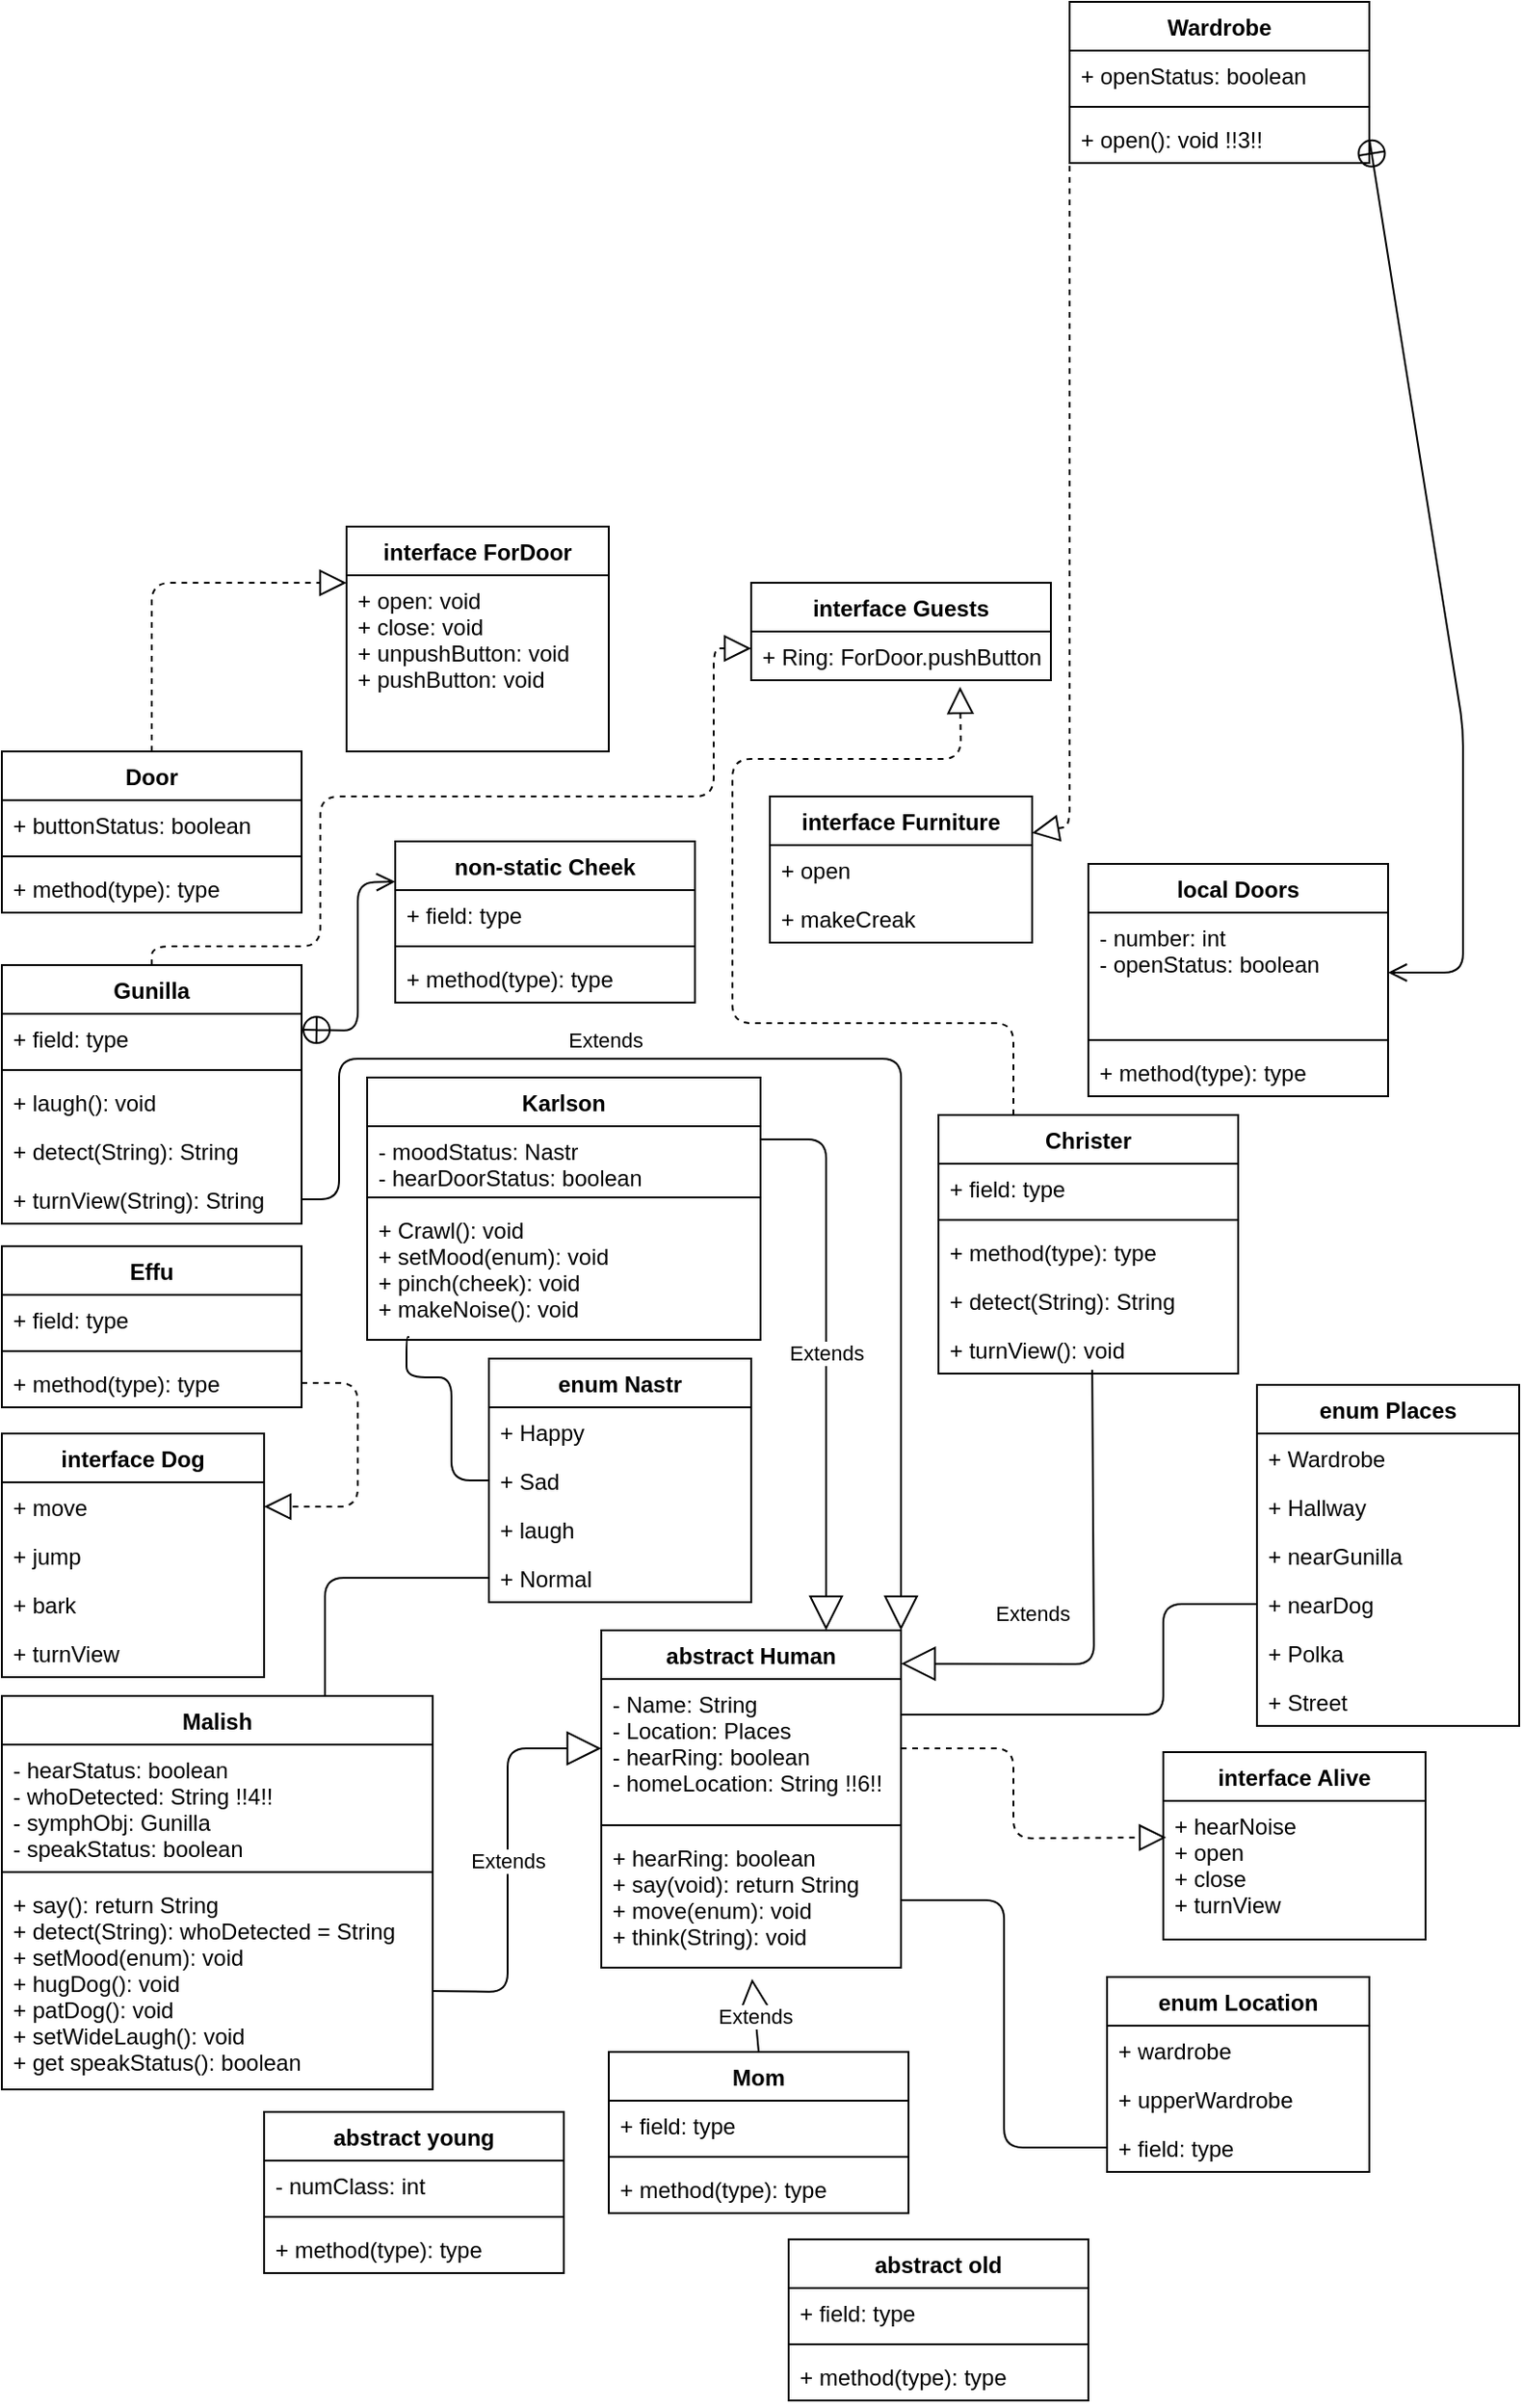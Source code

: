 <mxfile version="14.4.9" type="github">
  <diagram id="C5RBs43oDa-KdzZeNtuy" name="Page-1">
    <mxGraphModel dx="1078" dy="1822" grid="1" gridSize="10" guides="1" tooltips="1" connect="1" arrows="1" fold="1" page="1" pageScale="1" pageWidth="827" pageHeight="1169" math="0" shadow="0">
      <root>
        <mxCell id="WIyWlLk6GJQsqaUBKTNV-0" />
        <mxCell id="WIyWlLk6GJQsqaUBKTNV-1" parent="WIyWlLk6GJQsqaUBKTNV-0" />
        <mxCell id="yLyiOO5jgL0NWsvrxr1y-10" value="Malish" style="swimlane;fontStyle=1;align=center;verticalAlign=top;childLayout=stackLayout;horizontal=1;startSize=26;horizontalStack=0;resizeParent=1;resizeParentMax=0;resizeLast=0;collapsible=1;marginBottom=0;" parent="WIyWlLk6GJQsqaUBKTNV-1" vertex="1">
          <mxGeometry x="10" y="320" width="230" height="210" as="geometry" />
        </mxCell>
        <mxCell id="yLyiOO5jgL0NWsvrxr1y-11" value="- hearStatus: boolean&#xa;- whoDetected: String !!4!!&#xa;- symphObj: Gunilla&#xa;- speakStatus: boolean" style="text;strokeColor=none;fillColor=none;align=left;verticalAlign=top;spacingLeft=4;spacingRight=4;overflow=hidden;rotatable=0;points=[[0,0.5],[1,0.5]];portConstraint=eastwest;" parent="yLyiOO5jgL0NWsvrxr1y-10" vertex="1">
          <mxGeometry y="26" width="230" height="64" as="geometry" />
        </mxCell>
        <mxCell id="yLyiOO5jgL0NWsvrxr1y-12" value="" style="line;strokeWidth=1;fillColor=none;align=left;verticalAlign=middle;spacingTop=-1;spacingLeft=3;spacingRight=3;rotatable=0;labelPosition=right;points=[];portConstraint=eastwest;" parent="yLyiOO5jgL0NWsvrxr1y-10" vertex="1">
          <mxGeometry y="90" width="230" height="8" as="geometry" />
        </mxCell>
        <mxCell id="yLyiOO5jgL0NWsvrxr1y-13" value="+ say(): return String&#xa;+ detect(String): whoDetected = String&#xa;+ setMood(enum): void&#xa;+ hugDog(): void&#xa;+ patDog(): void&#xa;+ setWideLaugh(): void&#xa;+ get speakStatus(): boolean" style="text;strokeColor=none;fillColor=none;align=left;verticalAlign=top;spacingLeft=4;spacingRight=4;overflow=hidden;rotatable=0;points=[[0,0.5],[1,0.5]];portConstraint=eastwest;" parent="yLyiOO5jgL0NWsvrxr1y-10" vertex="1">
          <mxGeometry y="98" width="230" height="112" as="geometry" />
        </mxCell>
        <mxCell id="yLyiOO5jgL0NWsvrxr1y-14" value="Karlson" style="swimlane;fontStyle=1;align=center;verticalAlign=top;childLayout=stackLayout;horizontal=1;startSize=26;horizontalStack=0;resizeParent=1;resizeParentMax=0;resizeLast=0;collapsible=1;marginBottom=0;" parent="WIyWlLk6GJQsqaUBKTNV-1" vertex="1">
          <mxGeometry x="205" y="-10" width="210" height="140" as="geometry" />
        </mxCell>
        <mxCell id="yLyiOO5jgL0NWsvrxr1y-15" value="- moodStatus: Nastr&#xa;- hearDoorStatus: boolean" style="text;strokeColor=none;fillColor=none;align=left;verticalAlign=top;spacingLeft=4;spacingRight=4;overflow=hidden;rotatable=0;points=[[0,0.5],[1,0.5]];portConstraint=eastwest;" parent="yLyiOO5jgL0NWsvrxr1y-14" vertex="1">
          <mxGeometry y="26" width="210" height="34" as="geometry" />
        </mxCell>
        <mxCell id="yLyiOO5jgL0NWsvrxr1y-16" value="" style="line;strokeWidth=1;fillColor=none;align=left;verticalAlign=middle;spacingTop=-1;spacingLeft=3;spacingRight=3;rotatable=0;labelPosition=right;points=[];portConstraint=eastwest;" parent="yLyiOO5jgL0NWsvrxr1y-14" vertex="1">
          <mxGeometry y="60" width="210" height="8" as="geometry" />
        </mxCell>
        <mxCell id="yLyiOO5jgL0NWsvrxr1y-17" value="+ Crawl(): void&#xa;+ setMood(enum): void&#xa;+ pinch(cheek): void&#xa;+ makeNoise(): void" style="text;strokeColor=none;fillColor=none;align=left;verticalAlign=top;spacingLeft=4;spacingRight=4;overflow=hidden;rotatable=0;points=[[0,0.5],[1,0.5]];portConstraint=eastwest;" parent="yLyiOO5jgL0NWsvrxr1y-14" vertex="1">
          <mxGeometry y="68" width="210" height="72" as="geometry" />
        </mxCell>
        <mxCell id="yLyiOO5jgL0NWsvrxr1y-18" value="enum Places" style="swimlane;fontStyle=1;childLayout=stackLayout;horizontal=1;startSize=26;fillColor=none;horizontalStack=0;resizeParent=1;resizeParentMax=0;resizeLast=0;collapsible=1;marginBottom=0;" parent="WIyWlLk6GJQsqaUBKTNV-1" vertex="1">
          <mxGeometry x="680" y="154" width="140" height="182" as="geometry" />
        </mxCell>
        <mxCell id="yLyiOO5jgL0NWsvrxr1y-19" value="+ Wardrobe" style="text;strokeColor=none;fillColor=none;align=left;verticalAlign=top;spacingLeft=4;spacingRight=4;overflow=hidden;rotatable=0;points=[[0,0.5],[1,0.5]];portConstraint=eastwest;" parent="yLyiOO5jgL0NWsvrxr1y-18" vertex="1">
          <mxGeometry y="26" width="140" height="26" as="geometry" />
        </mxCell>
        <mxCell id="Pf3YUpGVRyEl7sNkMcrn-45" value="+ Hallway" style="text;strokeColor=none;fillColor=none;align=left;verticalAlign=top;spacingLeft=4;spacingRight=4;overflow=hidden;rotatable=0;points=[[0,0.5],[1,0.5]];portConstraint=eastwest;" parent="yLyiOO5jgL0NWsvrxr1y-18" vertex="1">
          <mxGeometry y="52" width="140" height="26" as="geometry" />
        </mxCell>
        <mxCell id="Pf3YUpGVRyEl7sNkMcrn-55" value="+ nearGunilla" style="text;strokeColor=none;fillColor=none;align=left;verticalAlign=top;spacingLeft=4;spacingRight=4;overflow=hidden;rotatable=0;points=[[0,0.5],[1,0.5]];portConstraint=eastwest;" parent="yLyiOO5jgL0NWsvrxr1y-18" vertex="1">
          <mxGeometry y="78" width="140" height="26" as="geometry" />
        </mxCell>
        <mxCell id="Pf3YUpGVRyEl7sNkMcrn-63" value="+ nearDog" style="text;strokeColor=none;fillColor=none;align=left;verticalAlign=top;spacingLeft=4;spacingRight=4;overflow=hidden;rotatable=0;points=[[0,0.5],[1,0.5]];portConstraint=eastwest;" parent="yLyiOO5jgL0NWsvrxr1y-18" vertex="1">
          <mxGeometry y="104" width="140" height="26" as="geometry" />
        </mxCell>
        <mxCell id="yLyiOO5jgL0NWsvrxr1y-20" value="+ Polka" style="text;strokeColor=none;fillColor=none;align=left;verticalAlign=top;spacingLeft=4;spacingRight=4;overflow=hidden;rotatable=0;points=[[0,0.5],[1,0.5]];portConstraint=eastwest;" parent="yLyiOO5jgL0NWsvrxr1y-18" vertex="1">
          <mxGeometry y="130" width="140" height="26" as="geometry" />
        </mxCell>
        <mxCell id="yLyiOO5jgL0NWsvrxr1y-21" value="+ Street" style="text;strokeColor=none;fillColor=none;align=left;verticalAlign=top;spacingLeft=4;spacingRight=4;overflow=hidden;rotatable=0;points=[[0,0.5],[1,0.5]];portConstraint=eastwest;" parent="yLyiOO5jgL0NWsvrxr1y-18" vertex="1">
          <mxGeometry y="156" width="140" height="26" as="geometry" />
        </mxCell>
        <mxCell id="yLyiOO5jgL0NWsvrxr1y-25" value="" style="endArrow=none;html=1;edgeStyle=orthogonalEdgeStyle;exitX=0;exitY=0.5;exitDx=0;exitDy=0;" parent="WIyWlLk6GJQsqaUBKTNV-1" source="Pf3YUpGVRyEl7sNkMcrn-63" edge="1">
          <mxGeometry relative="1" as="geometry">
            <mxPoint x="330" y="340" as="sourcePoint" />
            <mxPoint x="490" y="330" as="targetPoint" />
            <Array as="points">
              <mxPoint x="630" y="271" />
              <mxPoint x="630" y="330" />
            </Array>
          </mxGeometry>
        </mxCell>
        <mxCell id="yLyiOO5jgL0NWsvrxr1y-30" value="Extends" style="endArrow=block;endSize=16;endFill=0;html=1;exitX=1;exitY=0.75;exitDx=0;exitDy=0;entryX=0;entryY=0.5;entryDx=0;entryDy=0;" parent="WIyWlLk6GJQsqaUBKTNV-1" source="yLyiOO5jgL0NWsvrxr1y-10" target="Pf3YUpGVRyEl7sNkMcrn-26" edge="1">
          <mxGeometry width="160" relative="1" as="geometry">
            <mxPoint x="410" y="380" as="sourcePoint" />
            <mxPoint x="330.48" y="388" as="targetPoint" />
            <Array as="points">
              <mxPoint x="280" y="478" />
              <mxPoint x="280" y="348" />
            </Array>
          </mxGeometry>
        </mxCell>
        <mxCell id="yLyiOO5jgL0NWsvrxr1y-31" value="Extends" style="endArrow=block;endSize=16;endFill=0;html=1;exitX=1.002;exitY=0.206;exitDx=0;exitDy=0;exitPerimeter=0;entryX=0.75;entryY=0;entryDx=0;entryDy=0;" parent="WIyWlLk6GJQsqaUBKTNV-1" source="yLyiOO5jgL0NWsvrxr1y-15" target="Pf3YUpGVRyEl7sNkMcrn-25" edge="1">
          <mxGeometry width="160" relative="1" as="geometry">
            <mxPoint x="410" y="380" as="sourcePoint" />
            <mxPoint x="482" y="280" as="targetPoint" />
            <Array as="points">
              <mxPoint x="450" y="23" />
              <mxPoint x="450" y="230" />
            </Array>
          </mxGeometry>
        </mxCell>
        <mxCell id="yLyiOO5jgL0NWsvrxr1y-32" value="interface Alive" style="swimlane;fontStyle=1;childLayout=stackLayout;horizontal=1;startSize=26;fillColor=none;horizontalStack=0;resizeParent=1;resizeParentMax=0;resizeLast=0;collapsible=1;marginBottom=0;" parent="WIyWlLk6GJQsqaUBKTNV-1" vertex="1">
          <mxGeometry x="630" y="350" width="140" height="100" as="geometry" />
        </mxCell>
        <mxCell id="yLyiOO5jgL0NWsvrxr1y-33" value="+ hearNoise&#xa;+ open&#xa;+ close&#xa;+ turnView" style="text;strokeColor=none;fillColor=none;align=left;verticalAlign=top;spacingLeft=4;spacingRight=4;overflow=hidden;rotatable=0;points=[[0,0.5],[1,0.5]];portConstraint=eastwest;" parent="yLyiOO5jgL0NWsvrxr1y-32" vertex="1">
          <mxGeometry y="26" width="140" height="74" as="geometry" />
        </mxCell>
        <mxCell id="yLyiOO5jgL0NWsvrxr1y-36" value="" style="endArrow=block;dashed=1;endFill=0;endSize=12;html=1;entryX=0.011;entryY=0.264;entryDx=0;entryDy=0;exitX=1;exitY=0.5;exitDx=0;exitDy=0;entryPerimeter=0;" parent="WIyWlLk6GJQsqaUBKTNV-1" source="Pf3YUpGVRyEl7sNkMcrn-26" target="yLyiOO5jgL0NWsvrxr1y-33" edge="1">
          <mxGeometry width="160" relative="1" as="geometry">
            <mxPoint x="489.04" y="386.964" as="sourcePoint" />
            <mxPoint x="640" y="414.956" as="targetPoint" />
            <Array as="points">
              <mxPoint x="550" y="348" />
              <mxPoint x="550" y="396" />
            </Array>
          </mxGeometry>
        </mxCell>
        <mxCell id="yLyiOO5jgL0NWsvrxr1y-37" value="Wardrobe" style="swimlane;fontStyle=1;align=center;verticalAlign=top;childLayout=stackLayout;horizontal=1;startSize=26;horizontalStack=0;resizeParent=1;resizeParentMax=0;resizeLast=0;collapsible=1;marginBottom=0;" parent="WIyWlLk6GJQsqaUBKTNV-1" vertex="1">
          <mxGeometry x="580" y="-584" width="160" height="86" as="geometry" />
        </mxCell>
        <mxCell id="yLyiOO5jgL0NWsvrxr1y-38" value="+ openStatus: boolean&#xa;" style="text;strokeColor=none;fillColor=none;align=left;verticalAlign=top;spacingLeft=4;spacingRight=4;overflow=hidden;rotatable=0;points=[[0,0.5],[1,0.5]];portConstraint=eastwest;" parent="yLyiOO5jgL0NWsvrxr1y-37" vertex="1">
          <mxGeometry y="26" width="160" height="26" as="geometry" />
        </mxCell>
        <mxCell id="yLyiOO5jgL0NWsvrxr1y-39" value="" style="line;strokeWidth=1;fillColor=none;align=left;verticalAlign=middle;spacingTop=-1;spacingLeft=3;spacingRight=3;rotatable=0;labelPosition=right;points=[];portConstraint=eastwest;" parent="yLyiOO5jgL0NWsvrxr1y-37" vertex="1">
          <mxGeometry y="52" width="160" height="8" as="geometry" />
        </mxCell>
        <mxCell id="yLyiOO5jgL0NWsvrxr1y-40" value="+ open(): void !!3!!" style="text;strokeColor=none;fillColor=none;align=left;verticalAlign=top;spacingLeft=4;spacingRight=4;overflow=hidden;rotatable=0;points=[[0,0.5],[1,0.5]];portConstraint=eastwest;" parent="yLyiOO5jgL0NWsvrxr1y-37" vertex="1">
          <mxGeometry y="60" width="160" height="26" as="geometry" />
        </mxCell>
        <mxCell id="yLyiOO5jgL0NWsvrxr1y-41" value="local Doors" style="swimlane;fontStyle=1;align=center;verticalAlign=top;childLayout=stackLayout;horizontal=1;startSize=26;horizontalStack=0;resizeParent=1;resizeParentMax=0;resizeLast=0;collapsible=1;marginBottom=0;" parent="WIyWlLk6GJQsqaUBKTNV-1" vertex="1">
          <mxGeometry x="590" y="-124" width="160" height="124" as="geometry" />
        </mxCell>
        <mxCell id="yLyiOO5jgL0NWsvrxr1y-42" value="- number: int&#xa;- openStatus: boolean" style="text;strokeColor=none;fillColor=none;align=left;verticalAlign=top;spacingLeft=4;spacingRight=4;overflow=hidden;rotatable=0;points=[[0,0.5],[1,0.5]];portConstraint=eastwest;" parent="yLyiOO5jgL0NWsvrxr1y-41" vertex="1">
          <mxGeometry y="26" width="160" height="64" as="geometry" />
        </mxCell>
        <mxCell id="yLyiOO5jgL0NWsvrxr1y-43" value="" style="line;strokeWidth=1;fillColor=none;align=left;verticalAlign=middle;spacingTop=-1;spacingLeft=3;spacingRight=3;rotatable=0;labelPosition=right;points=[];portConstraint=eastwest;" parent="yLyiOO5jgL0NWsvrxr1y-41" vertex="1">
          <mxGeometry y="90" width="160" height="8" as="geometry" />
        </mxCell>
        <mxCell id="yLyiOO5jgL0NWsvrxr1y-44" value="+ method(type): type" style="text;strokeColor=none;fillColor=none;align=left;verticalAlign=top;spacingLeft=4;spacingRight=4;overflow=hidden;rotatable=0;points=[[0,0.5],[1,0.5]];portConstraint=eastwest;" parent="yLyiOO5jgL0NWsvrxr1y-41" vertex="1">
          <mxGeometry y="98" width="160" height="26" as="geometry" />
        </mxCell>
        <mxCell id="yLyiOO5jgL0NWsvrxr1y-46" value="interface Furniture" style="swimlane;fontStyle=1;childLayout=stackLayout;horizontal=1;startSize=26;fillColor=none;horizontalStack=0;resizeParent=1;resizeParentMax=0;resizeLast=0;collapsible=1;marginBottom=0;" parent="WIyWlLk6GJQsqaUBKTNV-1" vertex="1">
          <mxGeometry x="420" y="-160" width="140" height="78" as="geometry" />
        </mxCell>
        <mxCell id="yLyiOO5jgL0NWsvrxr1y-47" value="+ open" style="text;strokeColor=none;fillColor=none;align=left;verticalAlign=top;spacingLeft=4;spacingRight=4;overflow=hidden;rotatable=0;points=[[0,0.5],[1,0.5]];portConstraint=eastwest;" parent="yLyiOO5jgL0NWsvrxr1y-46" vertex="1">
          <mxGeometry y="26" width="140" height="26" as="geometry" />
        </mxCell>
        <mxCell id="yLyiOO5jgL0NWsvrxr1y-48" value="+ makeCreak" style="text;strokeColor=none;fillColor=none;align=left;verticalAlign=top;spacingLeft=4;spacingRight=4;overflow=hidden;rotatable=0;points=[[0,0.5],[1,0.5]];portConstraint=eastwest;" parent="yLyiOO5jgL0NWsvrxr1y-46" vertex="1">
          <mxGeometry y="52" width="140" height="26" as="geometry" />
        </mxCell>
        <mxCell id="yLyiOO5jgL0NWsvrxr1y-51" value="" style="endArrow=block;dashed=1;endFill=0;endSize=12;html=1;exitX=0;exitY=0.25;exitDx=0;exitDy=0;entryX=1;entryY=0.25;entryDx=0;entryDy=0;" parent="WIyWlLk6GJQsqaUBKTNV-1" source="yLyiOO5jgL0NWsvrxr1y-37" target="yLyiOO5jgL0NWsvrxr1y-46" edge="1">
          <mxGeometry width="160" relative="1" as="geometry">
            <mxPoint x="420" y="580" as="sourcePoint" />
            <mxPoint x="580" y="580" as="targetPoint" />
            <Array as="points">
              <mxPoint x="580" y="-248" />
              <mxPoint x="580" y="-144" />
            </Array>
          </mxGeometry>
        </mxCell>
        <mxCell id="yLyiOO5jgL0NWsvrxr1y-53" value="interface ForDoor" style="swimlane;fontStyle=1;childLayout=stackLayout;horizontal=1;startSize=26;fillColor=none;horizontalStack=0;resizeParent=1;resizeParentMax=0;resizeLast=0;collapsible=1;marginBottom=0;" parent="WIyWlLk6GJQsqaUBKTNV-1" vertex="1">
          <mxGeometry x="194" y="-304" width="140" height="120" as="geometry" />
        </mxCell>
        <mxCell id="yLyiOO5jgL0NWsvrxr1y-56" value="+ open: void&#xa;+ close: void&#xa;+ unpushButton: void&#xa;+ pushButton: void" style="text;strokeColor=none;fillColor=none;align=left;verticalAlign=top;spacingLeft=4;spacingRight=4;overflow=hidden;rotatable=0;points=[[0,0.5],[1,0.5]];portConstraint=eastwest;" parent="yLyiOO5jgL0NWsvrxr1y-53" vertex="1">
          <mxGeometry y="26" width="140" height="94" as="geometry" />
        </mxCell>
        <mxCell id="yLyiOO5jgL0NWsvrxr1y-57" value="Door" style="swimlane;fontStyle=1;align=center;verticalAlign=top;childLayout=stackLayout;horizontal=1;startSize=26;horizontalStack=0;resizeParent=1;resizeParentMax=0;resizeLast=0;collapsible=1;marginBottom=0;" parent="WIyWlLk6GJQsqaUBKTNV-1" vertex="1">
          <mxGeometry x="10" y="-184" width="160" height="86" as="geometry" />
        </mxCell>
        <mxCell id="yLyiOO5jgL0NWsvrxr1y-58" value="+ buttonStatus: boolean" style="text;strokeColor=none;fillColor=none;align=left;verticalAlign=top;spacingLeft=4;spacingRight=4;overflow=hidden;rotatable=0;points=[[0,0.5],[1,0.5]];portConstraint=eastwest;" parent="yLyiOO5jgL0NWsvrxr1y-57" vertex="1">
          <mxGeometry y="26" width="160" height="26" as="geometry" />
        </mxCell>
        <mxCell id="yLyiOO5jgL0NWsvrxr1y-59" value="" style="line;strokeWidth=1;fillColor=none;align=left;verticalAlign=middle;spacingTop=-1;spacingLeft=3;spacingRight=3;rotatable=0;labelPosition=right;points=[];portConstraint=eastwest;" parent="yLyiOO5jgL0NWsvrxr1y-57" vertex="1">
          <mxGeometry y="52" width="160" height="8" as="geometry" />
        </mxCell>
        <mxCell id="yLyiOO5jgL0NWsvrxr1y-60" value="+ method(type): type" style="text;strokeColor=none;fillColor=none;align=left;verticalAlign=top;spacingLeft=4;spacingRight=4;overflow=hidden;rotatable=0;points=[[0,0.5],[1,0.5]];portConstraint=eastwest;" parent="yLyiOO5jgL0NWsvrxr1y-57" vertex="1">
          <mxGeometry y="60" width="160" height="26" as="geometry" />
        </mxCell>
        <mxCell id="yLyiOO5jgL0NWsvrxr1y-62" value="enum Nastr" style="swimlane;fontStyle=1;childLayout=stackLayout;horizontal=1;startSize=26;fillColor=none;horizontalStack=0;resizeParent=1;resizeParentMax=0;resizeLast=0;collapsible=1;marginBottom=0;" parent="WIyWlLk6GJQsqaUBKTNV-1" vertex="1">
          <mxGeometry x="270" y="140" width="140" height="130" as="geometry" />
        </mxCell>
        <mxCell id="yLyiOO5jgL0NWsvrxr1y-63" value="+ Happy" style="text;strokeColor=none;fillColor=none;align=left;verticalAlign=top;spacingLeft=4;spacingRight=4;overflow=hidden;rotatable=0;points=[[0,0.5],[1,0.5]];portConstraint=eastwest;" parent="yLyiOO5jgL0NWsvrxr1y-62" vertex="1">
          <mxGeometry y="26" width="140" height="26" as="geometry" />
        </mxCell>
        <mxCell id="yLyiOO5jgL0NWsvrxr1y-64" value="+ Sad" style="text;strokeColor=none;fillColor=none;align=left;verticalAlign=top;spacingLeft=4;spacingRight=4;overflow=hidden;rotatable=0;points=[[0,0.5],[1,0.5]];portConstraint=eastwest;" parent="yLyiOO5jgL0NWsvrxr1y-62" vertex="1">
          <mxGeometry y="52" width="140" height="26" as="geometry" />
        </mxCell>
        <mxCell id="Pf3YUpGVRyEl7sNkMcrn-51" value="+ laugh" style="text;strokeColor=none;fillColor=none;align=left;verticalAlign=top;spacingLeft=4;spacingRight=4;overflow=hidden;rotatable=0;points=[[0,0.5],[1,0.5]];portConstraint=eastwest;" parent="yLyiOO5jgL0NWsvrxr1y-62" vertex="1">
          <mxGeometry y="78" width="140" height="26" as="geometry" />
        </mxCell>
        <mxCell id="yLyiOO5jgL0NWsvrxr1y-65" value="+ Normal" style="text;strokeColor=none;fillColor=none;align=left;verticalAlign=top;spacingLeft=4;spacingRight=4;overflow=hidden;rotatable=0;points=[[0,0.5],[1,0.5]];portConstraint=eastwest;" parent="yLyiOO5jgL0NWsvrxr1y-62" vertex="1">
          <mxGeometry y="104" width="140" height="26" as="geometry" />
        </mxCell>
        <mxCell id="yLyiOO5jgL0NWsvrxr1y-70" value="Gunilla" style="swimlane;fontStyle=1;align=center;verticalAlign=top;childLayout=stackLayout;horizontal=1;startSize=26;horizontalStack=0;resizeParent=1;resizeParentMax=0;resizeLast=0;collapsible=1;marginBottom=0;" parent="WIyWlLk6GJQsqaUBKTNV-1" vertex="1">
          <mxGeometry x="10" y="-70" width="160" height="138" as="geometry" />
        </mxCell>
        <mxCell id="yLyiOO5jgL0NWsvrxr1y-71" value="+ field: type" style="text;strokeColor=none;fillColor=none;align=left;verticalAlign=top;spacingLeft=4;spacingRight=4;overflow=hidden;rotatable=0;points=[[0,0.5],[1,0.5]];portConstraint=eastwest;" parent="yLyiOO5jgL0NWsvrxr1y-70" vertex="1">
          <mxGeometry y="26" width="160" height="26" as="geometry" />
        </mxCell>
        <mxCell id="yLyiOO5jgL0NWsvrxr1y-72" value="" style="line;strokeWidth=1;fillColor=none;align=left;verticalAlign=middle;spacingTop=-1;spacingLeft=3;spacingRight=3;rotatable=0;labelPosition=right;points=[];portConstraint=eastwest;" parent="yLyiOO5jgL0NWsvrxr1y-70" vertex="1">
          <mxGeometry y="52" width="160" height="8" as="geometry" />
        </mxCell>
        <mxCell id="Pf3YUpGVRyEl7sNkMcrn-66" value="+ laugh(): void" style="text;strokeColor=none;fillColor=none;align=left;verticalAlign=top;spacingLeft=4;spacingRight=4;overflow=hidden;rotatable=0;points=[[0,0.5],[1,0.5]];portConstraint=eastwest;" parent="yLyiOO5jgL0NWsvrxr1y-70" vertex="1">
          <mxGeometry y="60" width="160" height="26" as="geometry" />
        </mxCell>
        <mxCell id="Pf3YUpGVRyEl7sNkMcrn-65" value="+ detect(String): String" style="text;strokeColor=none;fillColor=none;align=left;verticalAlign=top;spacingLeft=4;spacingRight=4;overflow=hidden;rotatable=0;points=[[0,0.5],[1,0.5]];portConstraint=eastwest;" parent="yLyiOO5jgL0NWsvrxr1y-70" vertex="1">
          <mxGeometry y="86" width="160" height="26" as="geometry" />
        </mxCell>
        <mxCell id="yLyiOO5jgL0NWsvrxr1y-73" value="+ turnView(String): String" style="text;strokeColor=none;fillColor=none;align=left;verticalAlign=top;spacingLeft=4;spacingRight=4;overflow=hidden;rotatable=0;points=[[0,0.5],[1,0.5]];portConstraint=eastwest;" parent="yLyiOO5jgL0NWsvrxr1y-70" vertex="1">
          <mxGeometry y="112" width="160" height="26" as="geometry" />
        </mxCell>
        <mxCell id="yLyiOO5jgL0NWsvrxr1y-74" value="Christer" style="swimlane;fontStyle=1;align=center;verticalAlign=top;childLayout=stackLayout;horizontal=1;startSize=26;horizontalStack=0;resizeParent=1;resizeParentMax=0;resizeLast=0;collapsible=1;marginBottom=0;" parent="WIyWlLk6GJQsqaUBKTNV-1" vertex="1">
          <mxGeometry x="510" y="10" width="160" height="138" as="geometry" />
        </mxCell>
        <mxCell id="yLyiOO5jgL0NWsvrxr1y-75" value="+ field: type" style="text;strokeColor=none;fillColor=none;align=left;verticalAlign=top;spacingLeft=4;spacingRight=4;overflow=hidden;rotatable=0;points=[[0,0.5],[1,0.5]];portConstraint=eastwest;" parent="yLyiOO5jgL0NWsvrxr1y-74" vertex="1">
          <mxGeometry y="26" width="160" height="26" as="geometry" />
        </mxCell>
        <mxCell id="yLyiOO5jgL0NWsvrxr1y-76" value="" style="line;strokeWidth=1;fillColor=none;align=left;verticalAlign=middle;spacingTop=-1;spacingLeft=3;spacingRight=3;rotatable=0;labelPosition=right;points=[];portConstraint=eastwest;" parent="yLyiOO5jgL0NWsvrxr1y-74" vertex="1">
          <mxGeometry y="52" width="160" height="8" as="geometry" />
        </mxCell>
        <mxCell id="yLyiOO5jgL0NWsvrxr1y-77" value="+ method(type): type" style="text;strokeColor=none;fillColor=none;align=left;verticalAlign=top;spacingLeft=4;spacingRight=4;overflow=hidden;rotatable=0;points=[[0,0.5],[1,0.5]];portConstraint=eastwest;" parent="yLyiOO5jgL0NWsvrxr1y-74" vertex="1">
          <mxGeometry y="60" width="160" height="26" as="geometry" />
        </mxCell>
        <mxCell id="Pf3YUpGVRyEl7sNkMcrn-67" value="+ detect(String): String" style="text;strokeColor=none;fillColor=none;align=left;verticalAlign=top;spacingLeft=4;spacingRight=4;overflow=hidden;rotatable=0;points=[[0,0.5],[1,0.5]];portConstraint=eastwest;" parent="yLyiOO5jgL0NWsvrxr1y-74" vertex="1">
          <mxGeometry y="86" width="160" height="26" as="geometry" />
        </mxCell>
        <mxCell id="Pf3YUpGVRyEl7sNkMcrn-64" value="+ turnView(): void&#xa;" style="text;strokeColor=none;fillColor=none;align=left;verticalAlign=top;spacingLeft=4;spacingRight=4;overflow=hidden;rotatable=0;points=[[0,0.5],[1,0.5]];portConstraint=eastwest;" parent="yLyiOO5jgL0NWsvrxr1y-74" vertex="1">
          <mxGeometry y="112" width="160" height="26" as="geometry" />
        </mxCell>
        <mxCell id="yLyiOO5jgL0NWsvrxr1y-78" value="Extends" style="endArrow=block;endSize=16;endFill=0;html=1;entryX=1;entryY=-0.111;entryDx=0;entryDy=0;entryPerimeter=0;exitX=0.513;exitY=0.923;exitDx=0;exitDy=0;exitPerimeter=0;" parent="WIyWlLk6GJQsqaUBKTNV-1" source="Pf3YUpGVRyEl7sNkMcrn-64" target="Pf3YUpGVRyEl7sNkMcrn-26" edge="1">
          <mxGeometry x="-0.004" y="-33" width="160" relative="1" as="geometry">
            <mxPoint x="593" y="120" as="sourcePoint" />
            <mxPoint x="490" y="312.002" as="targetPoint" />
            <Array as="points">
              <mxPoint x="593" y="303" />
            </Array>
            <mxPoint as="offset" />
          </mxGeometry>
        </mxCell>
        <mxCell id="yLyiOO5jgL0NWsvrxr1y-79" value="Extends" style="endArrow=block;endSize=16;endFill=0;html=1;exitX=1;exitY=0.5;exitDx=0;exitDy=0;entryX=1;entryY=0;entryDx=0;entryDy=0;" parent="WIyWlLk6GJQsqaUBKTNV-1" source="yLyiOO5jgL0NWsvrxr1y-73" target="Pf3YUpGVRyEl7sNkMcrn-25" edge="1">
          <mxGeometry x="-0.323" y="10" width="160" relative="1" as="geometry">
            <mxPoint x="380" y="250" as="sourcePoint" />
            <mxPoint x="330" y="303" as="targetPoint" />
            <Array as="points">
              <mxPoint x="190" y="55" />
              <mxPoint x="190" y="-20" />
              <mxPoint x="490" y="-20" />
            </Array>
            <mxPoint as="offset" />
          </mxGeometry>
        </mxCell>
        <mxCell id="yLyiOO5jgL0NWsvrxr1y-80" value="" style="endArrow=block;dashed=1;endFill=0;endSize=12;html=1;exitX=0.5;exitY=0;exitDx=0;exitDy=0;entryX=0;entryY=0.25;entryDx=0;entryDy=0;" parent="WIyWlLk6GJQsqaUBKTNV-1" source="yLyiOO5jgL0NWsvrxr1y-57" target="yLyiOO5jgL0NWsvrxr1y-53" edge="1">
          <mxGeometry width="160" relative="1" as="geometry">
            <mxPoint x="380" y="70" as="sourcePoint" />
            <mxPoint x="540" y="70" as="targetPoint" />
            <Array as="points">
              <mxPoint x="90" y="-274" />
            </Array>
          </mxGeometry>
        </mxCell>
        <mxCell id="yLyiOO5jgL0NWsvrxr1y-81" value="" style="endArrow=block;dashed=1;endFill=0;endSize=12;html=1;exitX=0.5;exitY=0;exitDx=0;exitDy=0;entryX=0;entryY=0.5;entryDx=0;entryDy=0;" parent="WIyWlLk6GJQsqaUBKTNV-1" source="yLyiOO5jgL0NWsvrxr1y-70" edge="1">
          <mxGeometry width="160" relative="1" as="geometry">
            <mxPoint x="380" y="120" as="sourcePoint" />
            <mxPoint x="410" y="-239" as="targetPoint" />
            <Array as="points">
              <mxPoint x="90" y="-80" />
              <mxPoint x="180" y="-80" />
              <mxPoint x="180" y="-160" />
              <mxPoint x="390" y="-160" />
              <mxPoint x="390" y="-239" />
            </Array>
          </mxGeometry>
        </mxCell>
        <mxCell id="yLyiOO5jgL0NWsvrxr1y-82" value="" style="endArrow=block;dashed=1;endFill=0;endSize=12;html=1;exitX=0.25;exitY=0;exitDx=0;exitDy=0;entryX=0.697;entryY=1.135;entryDx=0;entryDy=0;entryPerimeter=0;" parent="WIyWlLk6GJQsqaUBKTNV-1" source="yLyiOO5jgL0NWsvrxr1y-74" target="Pf3YUpGVRyEl7sNkMcrn-11" edge="1">
          <mxGeometry width="160" relative="1" as="geometry">
            <mxPoint x="380" y="120" as="sourcePoint" />
            <mxPoint x="527.12" y="-223.01" as="targetPoint" />
            <Array as="points">
              <mxPoint x="550" y="-39" />
              <mxPoint x="400" y="-39" />
              <mxPoint x="400" y="-180" />
              <mxPoint x="522" y="-180" />
            </Array>
          </mxGeometry>
        </mxCell>
        <mxCell id="yLyiOO5jgL0NWsvrxr1y-83" value="" style="endArrow=none;html=1;edgeStyle=orthogonalEdgeStyle;exitX=0.107;exitY=0.979;exitDx=0;exitDy=0;exitPerimeter=0;entryX=0;entryY=0.5;entryDx=0;entryDy=0;" parent="WIyWlLk6GJQsqaUBKTNV-1" source="yLyiOO5jgL0NWsvrxr1y-17" target="yLyiOO5jgL0NWsvrxr1y-64" edge="1">
          <mxGeometry relative="1" as="geometry">
            <mxPoint x="380" y="220" as="sourcePoint" />
            <mxPoint x="540" y="220" as="targetPoint" />
            <Array as="points">
              <mxPoint x="226" y="129" />
              <mxPoint x="226" y="150" />
              <mxPoint x="250" y="150" />
              <mxPoint x="250" y="205" />
            </Array>
          </mxGeometry>
        </mxCell>
        <mxCell id="Pf3YUpGVRyEl7sNkMcrn-4" value="" style="endArrow=none;html=1;edgeStyle=orthogonalEdgeStyle;exitX=0;exitY=0.5;exitDx=0;exitDy=0;entryX=1;entryY=0.5;entryDx=0;entryDy=0;" parent="WIyWlLk6GJQsqaUBKTNV-1" source="Pf3YUpGVRyEl7sNkMcrn-3" target="Pf3YUpGVRyEl7sNkMcrn-28" edge="1">
          <mxGeometry relative="1" as="geometry">
            <mxPoint x="360" y="-60" as="sourcePoint" />
            <mxPoint x="310" y="20" as="targetPoint" />
          </mxGeometry>
        </mxCell>
        <mxCell id="Pf3YUpGVRyEl7sNkMcrn-10" value="interface Guests" style="swimlane;fontStyle=1;childLayout=stackLayout;horizontal=1;startSize=26;fillColor=none;horizontalStack=0;resizeParent=1;resizeParentMax=0;resizeLast=0;collapsible=1;marginBottom=0;" parent="WIyWlLk6GJQsqaUBKTNV-1" vertex="1">
          <mxGeometry x="410" y="-274" width="160" height="52" as="geometry" />
        </mxCell>
        <mxCell id="Pf3YUpGVRyEl7sNkMcrn-11" value="+ Ring: ForDoor.pushButton" style="text;strokeColor=none;fillColor=none;align=left;verticalAlign=top;spacingLeft=4;spacingRight=4;overflow=hidden;rotatable=0;points=[[0,0.5],[1,0.5]];portConstraint=eastwest;" parent="Pf3YUpGVRyEl7sNkMcrn-10" vertex="1">
          <mxGeometry y="26" width="160" height="26" as="geometry" />
        </mxCell>
        <mxCell id="Pf3YUpGVRyEl7sNkMcrn-19" value="Mom" style="swimlane;fontStyle=1;align=center;verticalAlign=top;childLayout=stackLayout;horizontal=1;startSize=26;horizontalStack=0;resizeParent=1;resizeParentMax=0;resizeLast=0;collapsible=1;marginBottom=0;" parent="WIyWlLk6GJQsqaUBKTNV-1" vertex="1">
          <mxGeometry x="334" y="510" width="160" height="86" as="geometry" />
        </mxCell>
        <mxCell id="Pf3YUpGVRyEl7sNkMcrn-20" value="+ field: type" style="text;strokeColor=none;fillColor=none;align=left;verticalAlign=top;spacingLeft=4;spacingRight=4;overflow=hidden;rotatable=0;points=[[0,0.5],[1,0.5]];portConstraint=eastwest;" parent="Pf3YUpGVRyEl7sNkMcrn-19" vertex="1">
          <mxGeometry y="26" width="160" height="26" as="geometry" />
        </mxCell>
        <mxCell id="Pf3YUpGVRyEl7sNkMcrn-21" value="" style="line;strokeWidth=1;fillColor=none;align=left;verticalAlign=middle;spacingTop=-1;spacingLeft=3;spacingRight=3;rotatable=0;labelPosition=right;points=[];portConstraint=eastwest;" parent="Pf3YUpGVRyEl7sNkMcrn-19" vertex="1">
          <mxGeometry y="52" width="160" height="8" as="geometry" />
        </mxCell>
        <mxCell id="Pf3YUpGVRyEl7sNkMcrn-22" value="+ method(type): type" style="text;strokeColor=none;fillColor=none;align=left;verticalAlign=top;spacingLeft=4;spacingRight=4;overflow=hidden;rotatable=0;points=[[0,0.5],[1,0.5]];portConstraint=eastwest;" parent="Pf3YUpGVRyEl7sNkMcrn-19" vertex="1">
          <mxGeometry y="60" width="160" height="26" as="geometry" />
        </mxCell>
        <mxCell id="Pf3YUpGVRyEl7sNkMcrn-24" value="Extends" style="endArrow=block;endSize=16;endFill=0;html=1;entryX=0.503;entryY=1.083;entryDx=0;entryDy=0;entryPerimeter=0;exitX=0.5;exitY=0;exitDx=0;exitDy=0;" parent="WIyWlLk6GJQsqaUBKTNV-1" source="Pf3YUpGVRyEl7sNkMcrn-19" target="Pf3YUpGVRyEl7sNkMcrn-28" edge="1">
          <mxGeometry width="160" relative="1" as="geometry">
            <mxPoint x="300" y="400" as="sourcePoint" />
            <mxPoint x="412.56" y="444.004" as="targetPoint" />
          </mxGeometry>
        </mxCell>
        <mxCell id="Pf3YUpGVRyEl7sNkMcrn-25" value="abstract Human" style="swimlane;fontStyle=1;align=center;verticalAlign=top;childLayout=stackLayout;horizontal=1;startSize=26;horizontalStack=0;resizeParent=1;resizeParentMax=0;resizeLast=0;collapsible=1;marginBottom=0;" parent="WIyWlLk6GJQsqaUBKTNV-1" vertex="1">
          <mxGeometry x="330" y="285" width="160" height="180" as="geometry" />
        </mxCell>
        <mxCell id="Pf3YUpGVRyEl7sNkMcrn-26" value="- Name: String&#xa;- Location: Places&#xa;- hearRing: boolean&#xa;- homeLocation: String !!6!!" style="text;strokeColor=none;fillColor=none;align=left;verticalAlign=top;spacingLeft=4;spacingRight=4;overflow=hidden;rotatable=0;points=[[0,0.5],[1,0.5]];portConstraint=eastwest;" parent="Pf3YUpGVRyEl7sNkMcrn-25" vertex="1">
          <mxGeometry y="26" width="160" height="74" as="geometry" />
        </mxCell>
        <mxCell id="Pf3YUpGVRyEl7sNkMcrn-27" value="" style="line;strokeWidth=1;fillColor=none;align=left;verticalAlign=middle;spacingTop=-1;spacingLeft=3;spacingRight=3;rotatable=0;labelPosition=right;points=[];portConstraint=eastwest;" parent="Pf3YUpGVRyEl7sNkMcrn-25" vertex="1">
          <mxGeometry y="100" width="160" height="8" as="geometry" />
        </mxCell>
        <mxCell id="Pf3YUpGVRyEl7sNkMcrn-28" value="+ hearRing: boolean&#xa;+ say(void): return String&#xa;+ move(enum): void&#xa;+ think(String): void" style="text;strokeColor=none;fillColor=none;align=left;verticalAlign=top;spacingLeft=4;spacingRight=4;overflow=hidden;rotatable=0;points=[[0,0.5],[1,0.5]];portConstraint=eastwest;" parent="Pf3YUpGVRyEl7sNkMcrn-25" vertex="1">
          <mxGeometry y="108" width="160" height="72" as="geometry" />
        </mxCell>
        <mxCell id="Pf3YUpGVRyEl7sNkMcrn-29" value="abstract young" style="swimlane;fontStyle=1;align=center;verticalAlign=top;childLayout=stackLayout;horizontal=1;startSize=26;horizontalStack=0;resizeParent=1;resizeParentMax=0;resizeLast=0;collapsible=1;marginBottom=0;" parent="WIyWlLk6GJQsqaUBKTNV-1" vertex="1">
          <mxGeometry x="150" y="542" width="160" height="86" as="geometry" />
        </mxCell>
        <mxCell id="Pf3YUpGVRyEl7sNkMcrn-30" value="- numClass: int" style="text;strokeColor=none;fillColor=none;align=left;verticalAlign=top;spacingLeft=4;spacingRight=4;overflow=hidden;rotatable=0;points=[[0,0.5],[1,0.5]];portConstraint=eastwest;" parent="Pf3YUpGVRyEl7sNkMcrn-29" vertex="1">
          <mxGeometry y="26" width="160" height="26" as="geometry" />
        </mxCell>
        <mxCell id="Pf3YUpGVRyEl7sNkMcrn-31" value="" style="line;strokeWidth=1;fillColor=none;align=left;verticalAlign=middle;spacingTop=-1;spacingLeft=3;spacingRight=3;rotatable=0;labelPosition=right;points=[];portConstraint=eastwest;" parent="Pf3YUpGVRyEl7sNkMcrn-29" vertex="1">
          <mxGeometry y="52" width="160" height="8" as="geometry" />
        </mxCell>
        <mxCell id="Pf3YUpGVRyEl7sNkMcrn-32" value="+ method(type): type" style="text;strokeColor=none;fillColor=none;align=left;verticalAlign=top;spacingLeft=4;spacingRight=4;overflow=hidden;rotatable=0;points=[[0,0.5],[1,0.5]];portConstraint=eastwest;" parent="Pf3YUpGVRyEl7sNkMcrn-29" vertex="1">
          <mxGeometry y="60" width="160" height="26" as="geometry" />
        </mxCell>
        <mxCell id="Pf3YUpGVRyEl7sNkMcrn-33" value="abstract old" style="swimlane;fontStyle=1;align=center;verticalAlign=top;childLayout=stackLayout;horizontal=1;startSize=26;horizontalStack=0;resizeParent=1;resizeParentMax=0;resizeLast=0;collapsible=1;marginBottom=0;" parent="WIyWlLk6GJQsqaUBKTNV-1" vertex="1">
          <mxGeometry x="430" y="610" width="160" height="86" as="geometry" />
        </mxCell>
        <mxCell id="Pf3YUpGVRyEl7sNkMcrn-34" value="+ field: type" style="text;strokeColor=none;fillColor=none;align=left;verticalAlign=top;spacingLeft=4;spacingRight=4;overflow=hidden;rotatable=0;points=[[0,0.5],[1,0.5]];portConstraint=eastwest;" parent="Pf3YUpGVRyEl7sNkMcrn-33" vertex="1">
          <mxGeometry y="26" width="160" height="26" as="geometry" />
        </mxCell>
        <mxCell id="Pf3YUpGVRyEl7sNkMcrn-35" value="" style="line;strokeWidth=1;fillColor=none;align=left;verticalAlign=middle;spacingTop=-1;spacingLeft=3;spacingRight=3;rotatable=0;labelPosition=right;points=[];portConstraint=eastwest;" parent="Pf3YUpGVRyEl7sNkMcrn-33" vertex="1">
          <mxGeometry y="52" width="160" height="8" as="geometry" />
        </mxCell>
        <mxCell id="Pf3YUpGVRyEl7sNkMcrn-36" value="+ method(type): type" style="text;strokeColor=none;fillColor=none;align=left;verticalAlign=top;spacingLeft=4;spacingRight=4;overflow=hidden;rotatable=0;points=[[0,0.5],[1,0.5]];portConstraint=eastwest;" parent="Pf3YUpGVRyEl7sNkMcrn-33" vertex="1">
          <mxGeometry y="60" width="160" height="26" as="geometry" />
        </mxCell>
        <mxCell id="Pf3YUpGVRyEl7sNkMcrn-0" value="enum Location" style="swimlane;fontStyle=1;childLayout=stackLayout;horizontal=1;startSize=26;fillColor=none;horizontalStack=0;resizeParent=1;resizeParentMax=0;resizeLast=0;collapsible=1;marginBottom=0;" parent="WIyWlLk6GJQsqaUBKTNV-1" vertex="1">
          <mxGeometry x="600" y="470" width="140" height="104" as="geometry" />
        </mxCell>
        <mxCell id="Pf3YUpGVRyEl7sNkMcrn-1" value="+ wardrobe" style="text;strokeColor=none;fillColor=none;align=left;verticalAlign=top;spacingLeft=4;spacingRight=4;overflow=hidden;rotatable=0;points=[[0,0.5],[1,0.5]];portConstraint=eastwest;" parent="Pf3YUpGVRyEl7sNkMcrn-0" vertex="1">
          <mxGeometry y="26" width="140" height="26" as="geometry" />
        </mxCell>
        <mxCell id="Pf3YUpGVRyEl7sNkMcrn-2" value="+ upperWardrobe" style="text;strokeColor=none;fillColor=none;align=left;verticalAlign=top;spacingLeft=4;spacingRight=4;overflow=hidden;rotatable=0;points=[[0,0.5],[1,0.5]];portConstraint=eastwest;" parent="Pf3YUpGVRyEl7sNkMcrn-0" vertex="1">
          <mxGeometry y="52" width="140" height="26" as="geometry" />
        </mxCell>
        <mxCell id="Pf3YUpGVRyEl7sNkMcrn-3" value="+ field: type" style="text;strokeColor=none;fillColor=none;align=left;verticalAlign=top;spacingLeft=4;spacingRight=4;overflow=hidden;rotatable=0;points=[[0,0.5],[1,0.5]];portConstraint=eastwest;" parent="Pf3YUpGVRyEl7sNkMcrn-0" vertex="1">
          <mxGeometry y="78" width="140" height="26" as="geometry" />
        </mxCell>
        <mxCell id="Pf3YUpGVRyEl7sNkMcrn-38" value="Effu" style="swimlane;fontStyle=1;align=center;verticalAlign=top;childLayout=stackLayout;horizontal=1;startSize=26;horizontalStack=0;resizeParent=1;resizeParentMax=0;resizeLast=0;collapsible=1;marginBottom=0;" parent="WIyWlLk6GJQsqaUBKTNV-1" vertex="1">
          <mxGeometry x="10" y="80" width="160" height="86" as="geometry" />
        </mxCell>
        <mxCell id="Pf3YUpGVRyEl7sNkMcrn-39" value="+ field: type" style="text;strokeColor=none;fillColor=none;align=left;verticalAlign=top;spacingLeft=4;spacingRight=4;overflow=hidden;rotatable=0;points=[[0,0.5],[1,0.5]];portConstraint=eastwest;" parent="Pf3YUpGVRyEl7sNkMcrn-38" vertex="1">
          <mxGeometry y="26" width="160" height="26" as="geometry" />
        </mxCell>
        <mxCell id="Pf3YUpGVRyEl7sNkMcrn-40" value="" style="line;strokeWidth=1;fillColor=none;align=left;verticalAlign=middle;spacingTop=-1;spacingLeft=3;spacingRight=3;rotatable=0;labelPosition=right;points=[];portConstraint=eastwest;" parent="Pf3YUpGVRyEl7sNkMcrn-38" vertex="1">
          <mxGeometry y="52" width="160" height="8" as="geometry" />
        </mxCell>
        <mxCell id="Pf3YUpGVRyEl7sNkMcrn-41" value="+ method(type): type" style="text;strokeColor=none;fillColor=none;align=left;verticalAlign=top;spacingLeft=4;spacingRight=4;overflow=hidden;rotatable=0;points=[[0,0.5],[1,0.5]];portConstraint=eastwest;" parent="Pf3YUpGVRyEl7sNkMcrn-38" vertex="1">
          <mxGeometry y="60" width="160" height="26" as="geometry" />
        </mxCell>
        <mxCell id="Pf3YUpGVRyEl7sNkMcrn-46" value="interface Dog" style="swimlane;fontStyle=1;childLayout=stackLayout;horizontal=1;startSize=26;fillColor=none;horizontalStack=0;resizeParent=1;resizeParentMax=0;resizeLast=0;collapsible=1;marginBottom=0;" parent="WIyWlLk6GJQsqaUBKTNV-1" vertex="1">
          <mxGeometry x="10" y="180" width="140" height="130" as="geometry" />
        </mxCell>
        <mxCell id="Pf3YUpGVRyEl7sNkMcrn-47" value="+ move" style="text;strokeColor=none;fillColor=none;align=left;verticalAlign=top;spacingLeft=4;spacingRight=4;overflow=hidden;rotatable=0;points=[[0,0.5],[1,0.5]];portConstraint=eastwest;" parent="Pf3YUpGVRyEl7sNkMcrn-46" vertex="1">
          <mxGeometry y="26" width="140" height="26" as="geometry" />
        </mxCell>
        <mxCell id="Pf3YUpGVRyEl7sNkMcrn-48" value="+ jump" style="text;strokeColor=none;fillColor=none;align=left;verticalAlign=top;spacingLeft=4;spacingRight=4;overflow=hidden;rotatable=0;points=[[0,0.5],[1,0.5]];portConstraint=eastwest;" parent="Pf3YUpGVRyEl7sNkMcrn-46" vertex="1">
          <mxGeometry y="52" width="140" height="26" as="geometry" />
        </mxCell>
        <mxCell id="Pf3YUpGVRyEl7sNkMcrn-62" value="+ bark" style="text;strokeColor=none;fillColor=none;align=left;verticalAlign=top;spacingLeft=4;spacingRight=4;overflow=hidden;rotatable=0;points=[[0,0.5],[1,0.5]];portConstraint=eastwest;" parent="Pf3YUpGVRyEl7sNkMcrn-46" vertex="1">
          <mxGeometry y="78" width="140" height="26" as="geometry" />
        </mxCell>
        <mxCell id="Pf3YUpGVRyEl7sNkMcrn-49" value="+ turnView" style="text;strokeColor=none;fillColor=none;align=left;verticalAlign=top;spacingLeft=4;spacingRight=4;overflow=hidden;rotatable=0;points=[[0,0.5],[1,0.5]];portConstraint=eastwest;" parent="Pf3YUpGVRyEl7sNkMcrn-46" vertex="1">
          <mxGeometry y="104" width="140" height="26" as="geometry" />
        </mxCell>
        <mxCell id="Pf3YUpGVRyEl7sNkMcrn-50" value="" style="endArrow=block;dashed=1;endFill=0;endSize=12;html=1;exitX=1;exitY=0.5;exitDx=0;exitDy=0;entryX=1;entryY=0.5;entryDx=0;entryDy=0;" parent="WIyWlLk6GJQsqaUBKTNV-1" source="Pf3YUpGVRyEl7sNkMcrn-41" target="Pf3YUpGVRyEl7sNkMcrn-47" edge="1">
          <mxGeometry width="160" relative="1" as="geometry">
            <mxPoint x="280" y="200" as="sourcePoint" />
            <mxPoint x="440" y="200" as="targetPoint" />
            <Array as="points">
              <mxPoint x="200" y="153" />
              <mxPoint x="200" y="219" />
            </Array>
          </mxGeometry>
        </mxCell>
        <mxCell id="Pf3YUpGVRyEl7sNkMcrn-52" value="" style="endArrow=none;html=1;edgeStyle=orthogonalEdgeStyle;exitX=0;exitY=0.5;exitDx=0;exitDy=0;entryX=0.75;entryY=0;entryDx=0;entryDy=0;" parent="WIyWlLk6GJQsqaUBKTNV-1" source="yLyiOO5jgL0NWsvrxr1y-65" target="yLyiOO5jgL0NWsvrxr1y-10" edge="1">
          <mxGeometry relative="1" as="geometry">
            <mxPoint x="280" y="200" as="sourcePoint" />
            <mxPoint x="440" y="200" as="targetPoint" />
          </mxGeometry>
        </mxCell>
        <mxCell id="Pf3YUpGVRyEl7sNkMcrn-56" value="non-static Cheek" style="swimlane;fontStyle=1;align=center;verticalAlign=top;childLayout=stackLayout;horizontal=1;startSize=26;horizontalStack=0;resizeParent=1;resizeParentMax=0;resizeLast=0;collapsible=1;marginBottom=0;" parent="WIyWlLk6GJQsqaUBKTNV-1" vertex="1">
          <mxGeometry x="220" y="-136" width="160" height="86" as="geometry" />
        </mxCell>
        <mxCell id="Pf3YUpGVRyEl7sNkMcrn-57" value="+ field: type" style="text;strokeColor=none;fillColor=none;align=left;verticalAlign=top;spacingLeft=4;spacingRight=4;overflow=hidden;rotatable=0;points=[[0,0.5],[1,0.5]];portConstraint=eastwest;" parent="Pf3YUpGVRyEl7sNkMcrn-56" vertex="1">
          <mxGeometry y="26" width="160" height="26" as="geometry" />
        </mxCell>
        <mxCell id="Pf3YUpGVRyEl7sNkMcrn-58" value="" style="line;strokeWidth=1;fillColor=none;align=left;verticalAlign=middle;spacingTop=-1;spacingLeft=3;spacingRight=3;rotatable=0;labelPosition=right;points=[];portConstraint=eastwest;" parent="Pf3YUpGVRyEl7sNkMcrn-56" vertex="1">
          <mxGeometry y="52" width="160" height="8" as="geometry" />
        </mxCell>
        <mxCell id="Pf3YUpGVRyEl7sNkMcrn-59" value="+ method(type): type" style="text;strokeColor=none;fillColor=none;align=left;verticalAlign=top;spacingLeft=4;spacingRight=4;overflow=hidden;rotatable=0;points=[[0,0.5],[1,0.5]];portConstraint=eastwest;" parent="Pf3YUpGVRyEl7sNkMcrn-56" vertex="1">
          <mxGeometry y="60" width="160" height="26" as="geometry" />
        </mxCell>
        <mxCell id="Pf3YUpGVRyEl7sNkMcrn-60" value="" style="endArrow=open;startArrow=circlePlus;endFill=0;startFill=0;endSize=8;html=1;exitX=1;exitY=0.25;exitDx=0;exitDy=0;entryX=0;entryY=0.25;entryDx=0;entryDy=0;" parent="WIyWlLk6GJQsqaUBKTNV-1" source="yLyiOO5jgL0NWsvrxr1y-70" target="Pf3YUpGVRyEl7sNkMcrn-56" edge="1">
          <mxGeometry width="160" relative="1" as="geometry">
            <mxPoint x="360" y="10" as="sourcePoint" />
            <mxPoint x="520" y="10" as="targetPoint" />
            <Array as="points">
              <mxPoint x="200" y="-35" />
              <mxPoint x="200" y="-114" />
            </Array>
          </mxGeometry>
        </mxCell>
        <mxCell id="Pf3YUpGVRyEl7sNkMcrn-61" value="" style="endArrow=open;startArrow=circlePlus;endFill=0;startFill=0;endSize=8;html=1;exitX=1;exitY=0.5;exitDx=0;exitDy=0;entryX=1;entryY=0.5;entryDx=0;entryDy=0;" parent="WIyWlLk6GJQsqaUBKTNV-1" source="yLyiOO5jgL0NWsvrxr1y-40" target="yLyiOO5jgL0NWsvrxr1y-42" edge="1">
          <mxGeometry width="160" relative="1" as="geometry">
            <mxPoint x="360" y="10" as="sourcePoint" />
            <mxPoint x="520" y="10" as="targetPoint" />
            <Array as="points">
              <mxPoint x="790" y="-197" />
              <mxPoint x="790" y="-66" />
            </Array>
          </mxGeometry>
        </mxCell>
      </root>
    </mxGraphModel>
  </diagram>
</mxfile>
